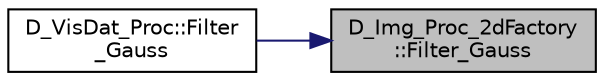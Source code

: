 digraph "D_Img_Proc_2dFactory::Filter_Gauss"
{
 // LATEX_PDF_SIZE
  edge [fontname="Helvetica",fontsize="10",labelfontname="Helvetica",labelfontsize="10"];
  node [fontname="Helvetica",fontsize="10",shape=record];
  rankdir="RL";
  Node1 [label="D_Img_Proc_2dFactory\l::Filter_Gauss",height=0.2,width=0.4,color="black", fillcolor="grey75", style="filled", fontcolor="black",tooltip=" "];
  Node1 -> Node2 [dir="back",color="midnightblue",fontsize="10",style="solid"];
  Node2 [label="D_VisDat_Proc::Filter\l_Gauss",height=0.2,width=0.4,color="black", fillcolor="white", style="filled",URL="$class_d___vis_dat___proc.html#a604db09ba21cfc4fc9e5bb1ce7ecf51e",tooltip=" "];
}
